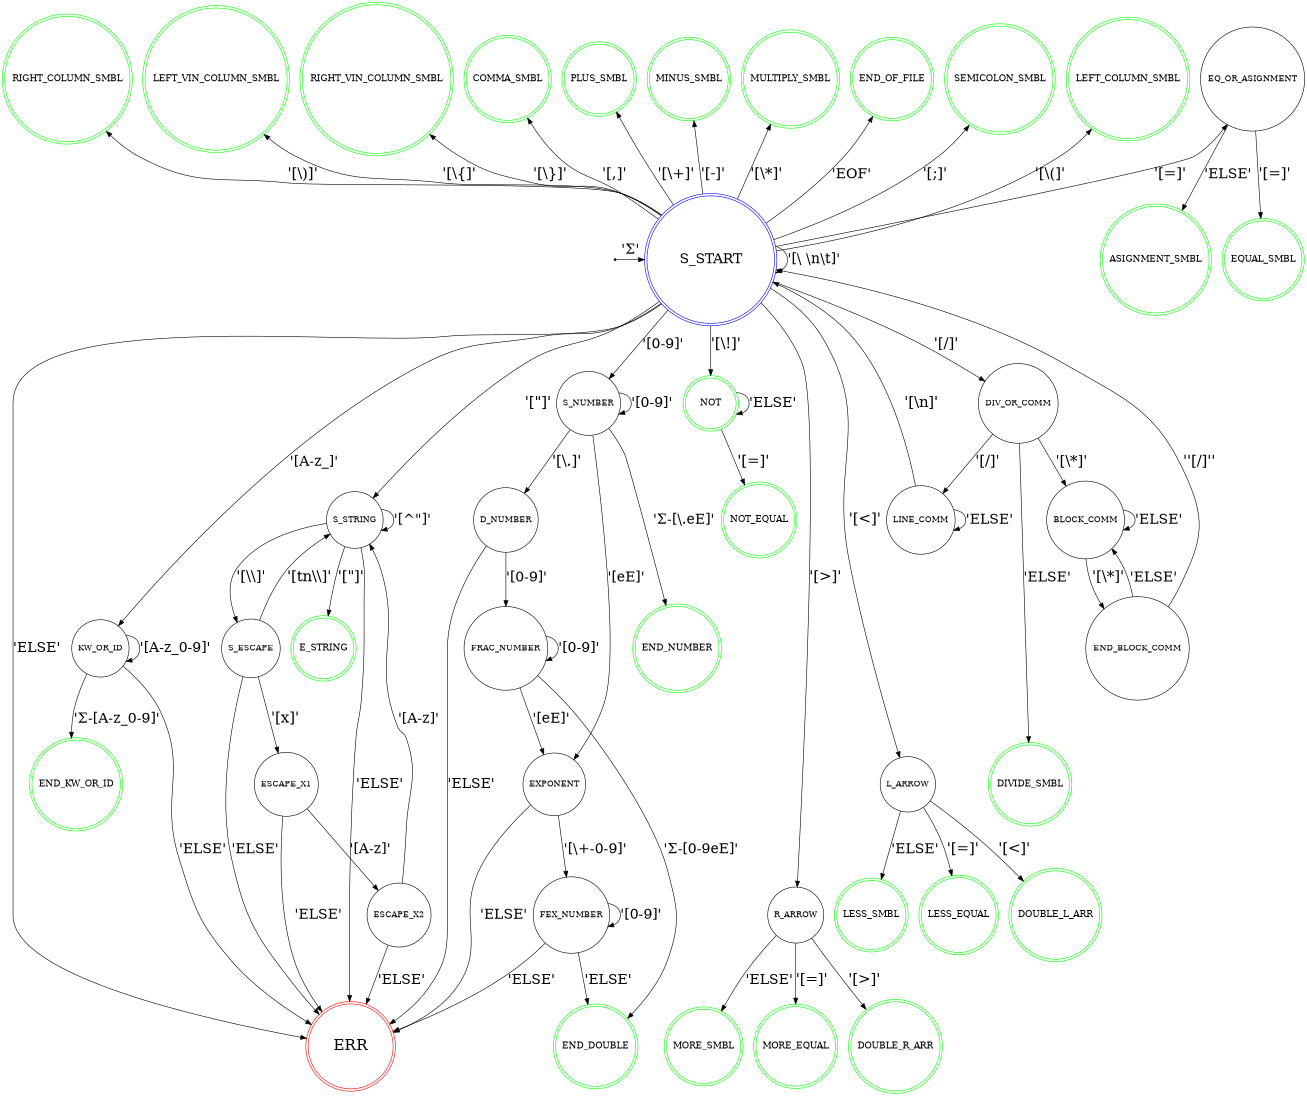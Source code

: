digraph finite_state_machine 

{
	########################################################################################################################
	# page and drawing settings
	fixedsize="true";
	page="11.6,8.3";
	size="11.5,7.3";
	ratio= "compress";
	overlap="false";
	# type of node definition
	node [shape = point ]; bod; 
	node [shape = doublecircle, fontsize = 23, color  = blue, width = 3 ];S_START;
	node [shape = doublecircle, fontsize = 26, color  = red, width = 2 ];ERR;
	# type of multiple nodes definition
	node [shape = doublecircle, fontsize = 15, color  = green, width = 1.2 ];{
													SEMICOLON_SMBL, LEFT_COLUMN_SMBL, RIGHT_COLUMN_SMBL,
													LEFT_VIN_COLUMN_SMBL, RIGHT_VIN_COLUMN_SMBL, COMMA_SMBL,
													PLUS_SMBL, MINUS_SMBL, MULTIPLY_SMBL, END_DOUBLE, END_NUMBER,
													END_OF_FILE, END_KW_OR_ID, LESS_SMBL, LESS_EQUAL,
													DOUBLE_R_ARR, DOUBLE_L_ARR,	MORE_SMBL, MORE_EQUAL, NOT,
													E_STRING, ASIGNMENT_SMBL,	EQUAL_SMBL,DIVIDE_SMBL, NOT_EQUAL
												};
	#other nodes definition		
	node [rank=max, shape = circle , fontsize = 14, color =black, width = 1 ]; 

########################################################################################################################

	# definition of connections between nodes
	S_START -> S_START							[ label = "\'[\\\ \\n\\t]\'" , fontsize = 24 ];		
		S_START -> NOT							[ label = "\'[\\!]\'" , fontsize = 25 ];
			NOT -> NOT_EQUAL					[ label = "\'[=]\'" , fontsize = 25  ];
			NOT -> NOT							[ label = "\'ELSE\'" , fontsize = 24 ];
		S_START -> R_ARROW						[ label = "\'[>]\'" , fontsize = 25 ];
			R_ARROW -> MORE_SMBL				[ label = "\'ELSE\'" , fontsize = 24 ];
			R_ARROW -> MORE_EQUAL				[ label = "\'[=]\'" , fontsize = 25 ];
			R_ARROW -> DOUBLE_R_ARR				[ label = "\'[>]\'" , fontsize = 25 ];
		S_START -> L_ARROW						[ label = "\'[<]\'" ,fontsize = 25  ];
			L_ARROW -> LESS_SMBL				[ label = "\'ELSE\'", fontsize = 24  ];
			L_ARROW -> LESS_EQUAL				[ label = "\'[=]\'" , fontsize = 25  ];
			L_ARROW -> DOUBLE_L_ARR				[ label = "\'[<]\'" , fontsize = 25  ];
		S_START -> KW_OR_ID						[ label = "\'[A-z_]\'", fontsize = 24  ];
			KW_OR_ID -> ERR						[ label = "\'ELSE\'", fontsize = 24  ];
			KW_OR_ID -> KW_OR_ID				[ label = "\'[A-z_0-9]\'", fontsize = 24  ];
			KW_OR_ID -> END_KW_OR_ID			[ label = "\'Σ-[A-z_0-9]\'" , fontsize = 24 ];	
		DIV_OR_COMM -> DIVIDE_SMBL				[ label = "\'ELSE\'", fontsize = 24  ];	
		DIV_OR_COMM -> LINE_COMM				[ label = "\'[/]\'" , fontsize = 25  ];
			LINE_COMM -> LINE_COMM 				[ label = "\'ELSE\'", fontsize = 24  ];
			LINE_COMM -> S_START				[ label = "\'[\\n]\'" , fontsize = 25  ];
		DIV_OR_COMM -> BLOCK_COMM				[ label = "\'[\\*]\'" , fontsize = 25  ];
			BLOCK_COMM -> END_BLOCK_COMM		[ label = "\'[\\*]\'" , fontsize = 25  ];
			BLOCK_COMM -> BLOCK_COMM 			[ label = "\'ELSE\'", fontsize = 24  ];
				END_BLOCK_COMM -> S_START		[ label = "\''[/]'\'" , fontsize = 25  ];
			END_BLOCK_COMM -> BLOCK_COMM 		[ label = "\'ELSE\'", fontsize = 24  ];
		S_STRING -> S_STRING					[ label = "\'[\^\"]\'", fontsize = 24 ];
			S_STRING -> ERR						[ label = "\'ELSE\'", fontsize = 24  ];	
			S_STRING -> S_ESCAPE				[ label = "\'[\\\\]\'", fontsize = 25  ];
				S_ESCAPE -> S_STRING			[ label = "\'[tn\\\\]\'", fontsize = 25 ]
				S_ESCAPE -> ERR					[ label = "\'ELSE\'", fontsize = 24  ];	
				S_ESCAPE -> ESCAPE_X1			[ label = "\'[x]\'", fontsize = 25   ];
					ESCAPE_X1 -> ESCAPE_X2		[ label = "\'[A-z]\'" , fontsize = 24 ];
					ESCAPE_X1 -> ERR 			[ label = "\'ELSE\'" , fontsize = 24 ];
						ESCAPE_X2 -> S_STRING   [ label = "\'[A-z]\'" , fontsize = 24 ];
						ESCAPE_X2 -> ERR 		[ label = "\'ELSE\'" , fontsize = 24 ];	
			S_STRING -> E_STRING				[ label = "\'[\"]\'" , fontsize = 25 ];
		S_START -> EQ_OR_ASIGNMENT				[ label = "\'[=]\'", fontsize = 25 ];
			EQ_OR_ASIGNMENT -> ASIGNMENT_SMBL	[ label = "\'ELSE\'" , fontsize = 24 ];
			EQ_OR_ASIGNMENT -> EQUAL_SMBL		[ label = "\'[=]\'", fontsize = 25  ];
	S_START -> ERR								[ label = "\'ELSE\'" , fontsize = 24 ];
	S_START -> COMMA_SMBL						[ label = "\'[,]\'", fontsize = 25   ];
	S_START -> END_OF_FILE						[ label = "\'EOF\'", fontsize = 24 ];
	S_START -> PLUS_SMBL						[ label = "\'[\\+]\'" , fontsize = 25  ];
	S_START -> MINUS_SMBL						[ label = "\'[-]\'", fontsize = 25   ];
	S_START -> LEFT_VIN_COLUMN_SMBL				[ label = "\'[\\{]\'" , fontsize = 25 ];
	S_START -> RIGHT_VIN_COLUMN_SMBL			[ label = "\'[\\}]\'" , fontsize = 25 ];	
	S_START -> S_STRING 						[ label = "\'[\"]\'" , fontsize = 25 ];
	S_START -> RIGHT_COLUMN_SMBL				[ label = "\'[\\)]\'" , fontsize = 25 ];
	S_START -> LEFT_COLUMN_SMBL					[ label = "\'[\\(]\'" , fontsize = 25 ];
	S_START -> DIV_OR_COMM						[ label = "\'[/]\'", fontsize = 25  ];
	S_START -> MULTIPLY_SMBL					[ label = "\'[\\*]\'" , fontsize = 25 ];
	S_START -> SEMICOLON_SMBL					[ label = "\'[;]\'", fontsize = 25  ];
	S_START -> S_NUMBER 						[ label = "\'[0-9]\'" , fontsize = 24 ];
		S_NUMBER -> S_NUMBER					[ label = "\'[0-9]\'" , fontsize = 24 ];
		S_NUMBER -> END_NUMBER					[ label = "\'Σ-[\\.eE]\'" , fontsize = 24 ];	//&#931;U+03A3
		S_NUMBER -> EXPONENT					[ label = "\'[eE]\'", fontsize = 24  ];
		S_NUMBER -> D_NUMBER					[ label = "\'[\\.]\'" fontsize = 25 ];
			D_NUMBER -> FRAC_NUMBER				[ label = "\'[0-9]\'" , fontsize = 24 ];
			D_NUMBER -> ERR						[ label = "\'ELSE\'" , fontsize = 24 ];    
			FRAC_NUMBER -> FRAC_NUMBER			[ label = "\'[0-9]\'", fontsize = 24 ];
			FRAC_NUMBER -> END_DOUBLE			[ label = "\'Σ-[0-9eE]\'" , fontsize = 24 ];
			FRAC_NUMBER -> EXPONENT				[ label = "\'[eE]\'" , fontsize = 24 ];
				EXPONENT -> FEX_NUMBER			[ label = "\'[\\+-0-9]\'", fontsize = 24  ];
				EXPONENT -> ERR					[ label = "\'ELSE\'" , fontsize = 24 ];
					FEX_NUMBER -> FEX_NUMBER	[ label = "\'[0-9]\'" , fontsize = 24 ];
					FEX_NUMBER -> END_DOUBLE	[ label = "\'ELSE\'" , fontsize = 24 ];		
					FEX_NUMBER -> ERR			[ label = "\'ELSE\'" , fontsize = 24 ];
	bod -> S_START 								[ label = "\'Σ\'", fontsize = 24 ];

########################################################################################################################
	
	# rank settings 
	{	rank=same bod,S_START }

	{ 	rank=min END_OF_FILE }
		{ 
			rank=same //as EOF ^^^
				END_OF_FILE,
				SEMICOLON_SMBL,
				LEFT_VIN_COLUMN_SMBL, 
				RIGHT_COLUMN_SMBL, 
				RIGHT_VIN_COLUMN_SMBL, 
				LEFT_COLUMN_SMBL,    
				COMMA_SMBL,
				EQ_OR_ASIGNMENT,
				PLUS_SMBL,
				MINUS_SMBL,
				MULTIPLY_SMBL		
		}

	{	rank=same S_NUMBER, NOT	}

	{
		rank=same //layer
			R_ARROW,
			FEX_NUMBER,
			LESS_EQUAL,LESS_SMBL
	}

	{
		rank=same //layer
			L_ARROW,
			DIVIDE_SMBL,
			END_KW_OR_ID
	}

	{
		rank=same //layer
			E_STRING,
			KW_OR_ID,
			END_NUMBER
	}
}

